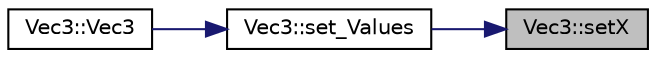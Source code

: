 digraph "Vec3::setX"
{
 // INTERACTIVE_SVG=YES
 // LATEX_PDF_SIZE
  edge [fontname="Helvetica",fontsize="10",labelfontname="Helvetica",labelfontsize="10"];
  node [fontname="Helvetica",fontsize="10",shape=record];
  rankdir="RL";
  Node58 [label="Vec3::setX",height=0.2,width=0.4,color="black", fillcolor="grey75", style="filled", fontcolor="black",tooltip=" "];
  Node58 -> Node59 [dir="back",color="midnightblue",fontsize="10",style="solid",fontname="Helvetica"];
  Node59 [label="Vec3::set_Values",height=0.2,width=0.4,color="black", fillcolor="white", style="filled",URL="$class_vec3.html#ae581dad3aa1a885da7538582a3324d3a",tooltip=" "];
  Node59 -> Node60 [dir="back",color="midnightblue",fontsize="10",style="solid",fontname="Helvetica"];
  Node60 [label="Vec3::Vec3",height=0.2,width=0.4,color="black", fillcolor="white", style="filled",URL="$class_vec3.html#a7c150f37ecfa78ced8b83bd95908cc33",tooltip=" "];
}
